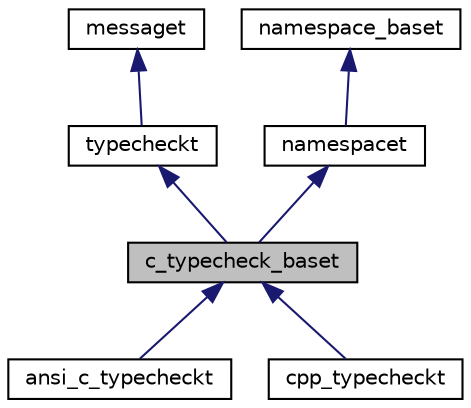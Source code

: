 digraph "c_typecheck_baset"
{
 // LATEX_PDF_SIZE
  bgcolor="transparent";
  edge [fontname="Helvetica",fontsize="10",labelfontname="Helvetica",labelfontsize="10"];
  node [fontname="Helvetica",fontsize="10",shape=record];
  Node1 [label="c_typecheck_baset",height=0.2,width=0.4,color="black", fillcolor="grey75", style="filled", fontcolor="black",tooltip=" "];
  Node2 -> Node1 [dir="back",color="midnightblue",fontsize="10",style="solid",fontname="Helvetica"];
  Node2 [label="typecheckt",height=0.2,width=0.4,color="black",URL="$classtypecheckt.html",tooltip=" "];
  Node3 -> Node2 [dir="back",color="midnightblue",fontsize="10",style="solid",fontname="Helvetica"];
  Node3 [label="messaget",height=0.2,width=0.4,color="black",URL="$classmessaget.html",tooltip="Class that provides messages with a built-in verbosity 'level'."];
  Node4 -> Node1 [dir="back",color="midnightblue",fontsize="10",style="solid",fontname="Helvetica"];
  Node4 [label="namespacet",height=0.2,width=0.4,color="black",URL="$classnamespacet.html",tooltip="A namespacet is essentially one or two symbol tables bound together, to allow for symbol lookups in t..."];
  Node5 -> Node4 [dir="back",color="midnightblue",fontsize="10",style="solid",fontname="Helvetica"];
  Node5 [label="namespace_baset",height=0.2,width=0.4,color="black",URL="$classnamespace__baset.html",tooltip="Basic interface for a namespace."];
  Node1 -> Node6 [dir="back",color="midnightblue",fontsize="10",style="solid",fontname="Helvetica"];
  Node6 [label="ansi_c_typecheckt",height=0.2,width=0.4,color="black",URL="$classansi__c__typecheckt.html",tooltip=" "];
  Node1 -> Node7 [dir="back",color="midnightblue",fontsize="10",style="solid",fontname="Helvetica"];
  Node7 [label="cpp_typecheckt",height=0.2,width=0.4,color="black",URL="$classcpp__typecheckt.html",tooltip=" "];
}
